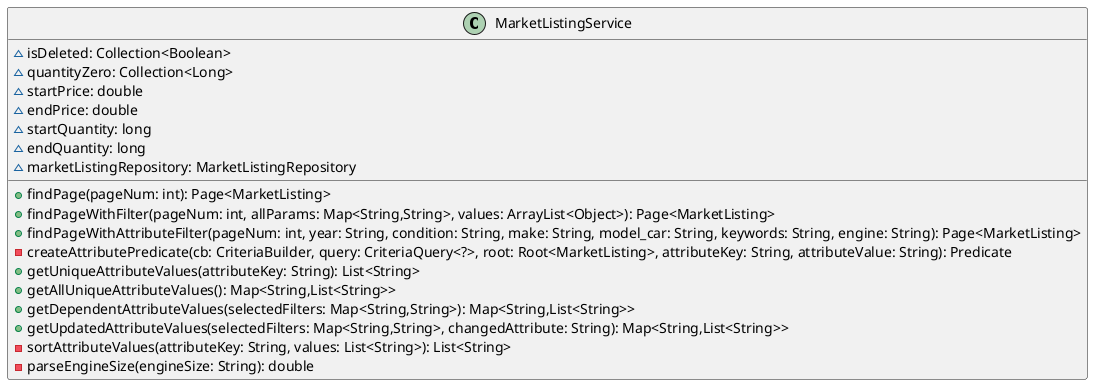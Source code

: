 @startuml
class MarketListingService [[java:edu.sru.cpsc.webshopping.service.MarketListingService]] {
	~isDeleted: Collection<Boolean>
	~quantityZero: Collection<Long>
	~startPrice: double
	~endPrice: double
	~startQuantity: long
	~endQuantity: long
	~marketListingRepository: MarketListingRepository
	+findPage(pageNum: int): Page<MarketListing>
	+findPageWithFilter(pageNum: int, allParams: Map<String,String>, values: ArrayList<Object>): Page<MarketListing>
	+findPageWithAttributeFilter(pageNum: int, year: String, condition: String, make: String, model_car: String, keywords: String, engine: String): Page<MarketListing>
	-createAttributePredicate(cb: CriteriaBuilder, query: CriteriaQuery<?>, root: Root<MarketListing>, attributeKey: String, attributeValue: String): Predicate
	+getUniqueAttributeValues(attributeKey: String): List<String>
	+getAllUniqueAttributeValues(): Map<String,List<String>>
	+getDependentAttributeValues(selectedFilters: Map<String,String>): Map<String,List<String>>
	+getUpdatedAttributeValues(selectedFilters: Map<String,String>, changedAttribute: String): Map<String,List<String>>
	-sortAttributeValues(attributeKey: String, values: List<String>): List<String>
	-parseEngineSize(engineSize: String): double
}
@enduml